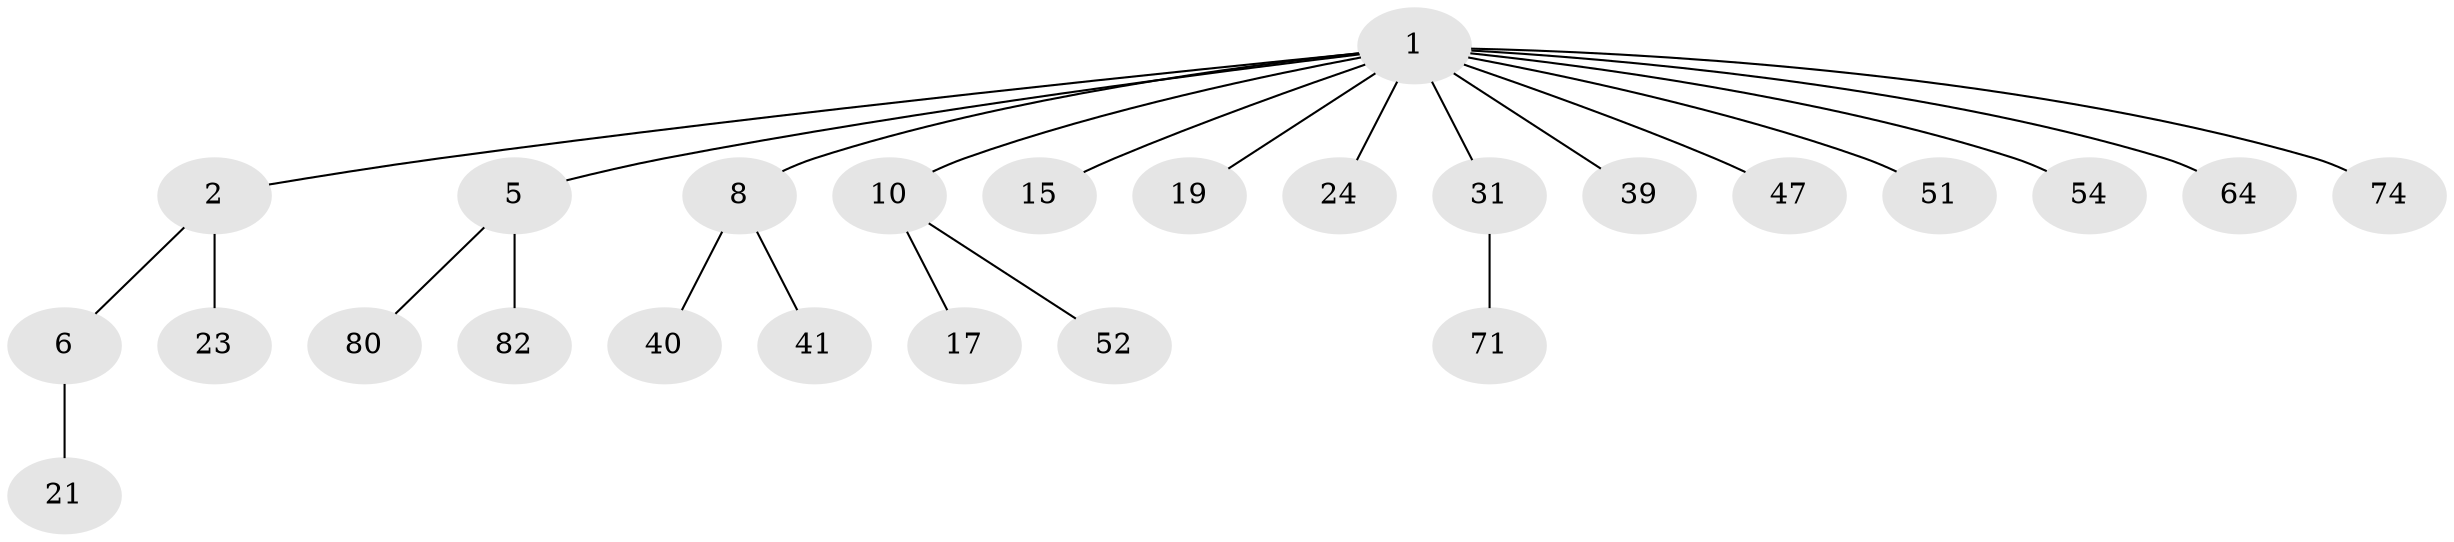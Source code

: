 // original degree distribution, {8: 0.011627906976744186, 4: 0.08139534883720931, 3: 0.09302325581395349, 5: 0.046511627906976744, 2: 0.27906976744186046, 1: 0.4883720930232558}
// Generated by graph-tools (version 1.1) at 2025/19/03/04/25 18:19:11]
// undirected, 25 vertices, 24 edges
graph export_dot {
graph [start="1"]
  node [color=gray90,style=filled];
  1 [super="+3+4+13+27+37+9"];
  2 [super="+50"];
  5 [super="+28+7"];
  6 [super="+12"];
  8 [super="+26+16+76+62"];
  10 [super="+42+11"];
  15 [super="+30"];
  17 [super="+55+53"];
  19;
  21;
  23 [super="+59+33+38"];
  24;
  31 [super="+48"];
  39 [super="+81+78"];
  40 [super="+72"];
  41;
  47;
  51 [super="+83"];
  52;
  54;
  64 [super="+69"];
  71;
  74;
  80;
  82;
  1 -- 2;
  1 -- 10;
  1 -- 64;
  1 -- 5;
  1 -- 19;
  1 -- 8;
  1 -- 74;
  1 -- 15;
  1 -- 51;
  1 -- 39;
  1 -- 47;
  1 -- 24;
  1 -- 54;
  1 -- 31;
  2 -- 6;
  2 -- 23;
  5 -- 80;
  5 -- 82;
  6 -- 21;
  8 -- 40;
  8 -- 41;
  10 -- 17;
  10 -- 52;
  31 -- 71;
}
